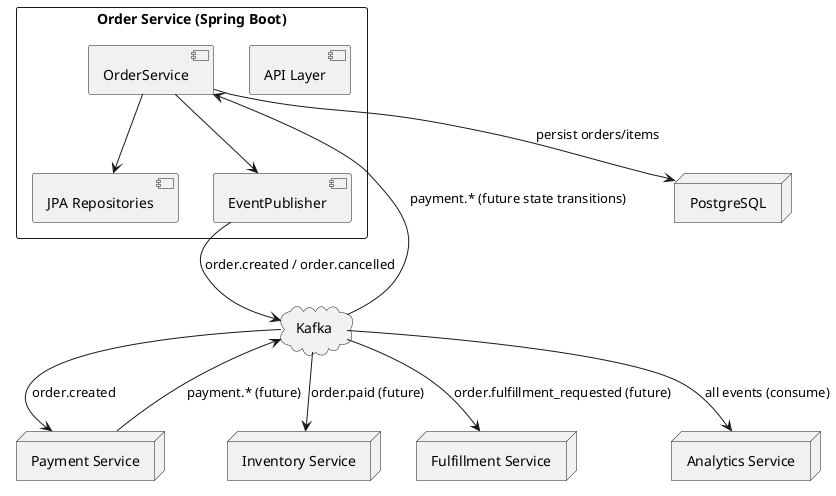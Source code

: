 @startuml OrderServiceContext
skinparam monochrome true
skinparam shadowing false

rectangle "Order Service (Spring Boot)" as Order {
  [API Layer]
  [OrderService] --> [JPA Repositories]
  [EventPublisher]
}

node "PostgreSQL" as PG
cloud "Kafka" as Kafka
node "Payment Service" as Payment
node "Inventory Service" as Inventory
node "Fulfillment Service" as Fulfillment
node "Analytics Service" as Analytics

[OrderService] --> PG : persist orders/items
[OrderService] --> [EventPublisher]
[EventPublisher] --> Kafka : order.created / order.cancelled
Kafka --> Payment : order.created
Kafka --> Analytics : all events (consume)
Payment --> Kafka : payment.* (future)
Kafka --> OrderService : payment.* (future state transitions)
Kafka --> Inventory : order.paid (future)
Kafka --> Fulfillment : order.fulfillment_requested (future)
@enduml
